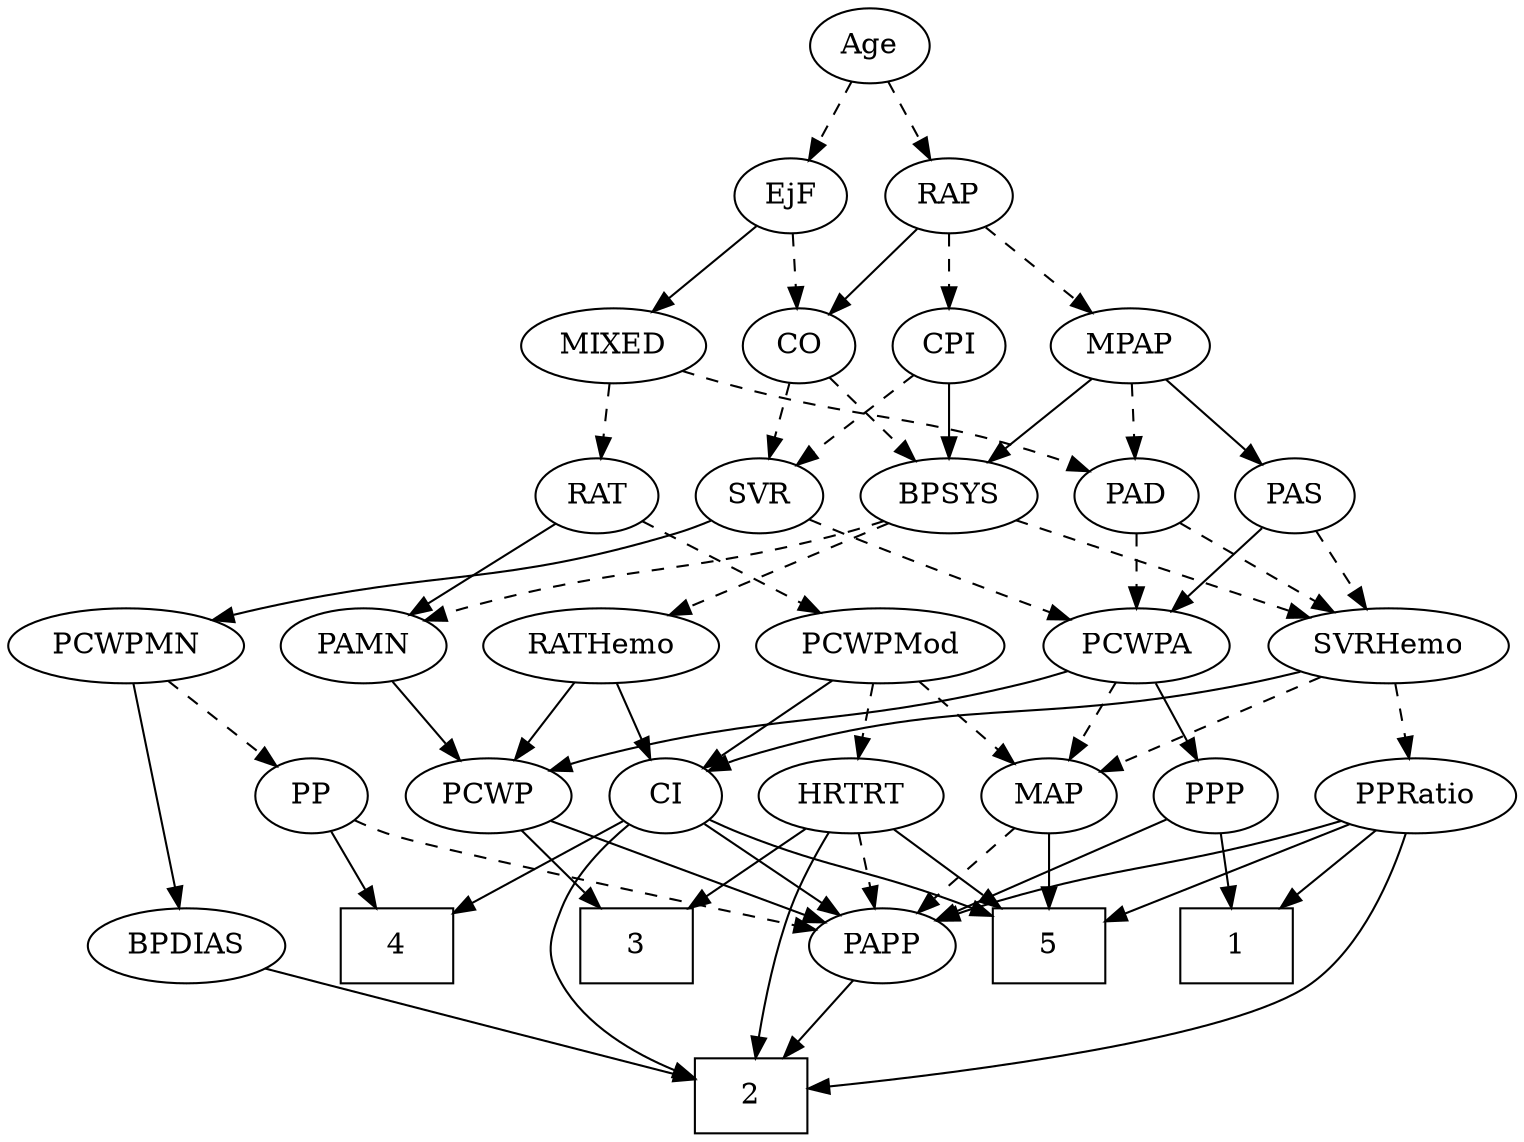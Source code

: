 strict digraph {
	graph [bb="0,0,663.69,540"];
	node [label="\N"];
	1	[height=0.5,
		pos="546.05,90",
		shape=box,
		width=0.75];
	2	[height=0.5,
		pos="326.05,18",
		shape=box,
		width=0.75];
	3	[height=0.5,
		pos="271.05,90",
		shape=box,
		width=0.75];
	4	[height=0.5,
		pos="159.05,90",
		shape=box,
		width=0.75];
	5	[height=0.5,
		pos="463.05,90",
		shape=box,
		width=0.75];
	Age	[height=0.5,
		pos="368.05,522",
		width=0.75];
	EjF	[height=0.5,
		pos="332.05,450",
		width=0.75];
	Age -> EjF	[pos="e,340.35,467.15 359.7,504.76 355.33,496.28 349.9,485.71 345,476.2",
		style=dashed];
	RAP	[height=0.5,
		pos="405.05,450",
		width=0.77632];
	Age -> RAP	[pos="e,396.51,467.15 376.63,504.76 381.11,496.28 386.7,485.71 391.73,476.2",
		style=dashed];
	MIXED	[height=0.5,
		pos="248.05,378",
		width=1.1193];
	EjF -> MIXED	[pos="e,266.23,394.16 315.85,435.5 303.97,425.61 287.6,411.96 273.92,400.56",
		style=solid];
	CO	[height=0.5,
		pos="333.05,378",
		width=0.75];
	EjF -> CO	[pos="e,332.8,396.1 332.29,431.7 332.4,423.98 332.54,414.71 332.66,406.11",
		style=dashed];
	MPAP	[height=0.5,
		pos="487.05,378",
		width=0.97491];
	RAP -> MPAP	[pos="e,469.75,393.77 421.25,435.17 432.84,425.27 448.68,411.75 461.91,400.46",
		style=dashed];
	RAP -> CO	[pos="e,347.94,393.49 390.13,434.5 380.09,424.73 366.67,411.69 355.37,400.7",
		style=solid];
	CPI	[height=0.5,
		pos="405.05,378",
		width=0.75];
	RAP -> CPI	[pos="e,405.05,396.1 405.05,431.7 405.05,423.98 405.05,414.71 405.05,406.11",
		style=dashed];
	PAD	[height=0.5,
		pos="489.05,306",
		width=0.79437];
	MIXED -> PAD	[pos="e,467.43,317.82 278.21,365.98 284.4,363.87 290.9,361.77 297.05,360 364.99,340.38 385.13,346.88 452.05,324 453.95,323.35 455.89,322.63 \
457.84,321.87",
		style=dashed];
	RAT	[height=0.5,
		pos="248.05,306",
		width=0.75827];
	MIXED -> RAT	[pos="e,248.05,324.1 248.05,359.7 248.05,351.98 248.05,342.71 248.05,334.11",
		style=dashed];
	BPSYS	[height=0.5,
		pos="405.05,306",
		width=1.0471];
	MPAP -> BPSYS	[pos="e,422.69,322.07 469.66,362.15 458.32,352.48 443.33,339.68 430.64,328.85",
		style=solid];
	MPAP -> PAD	[pos="e,488.56,324.1 487.54,359.7 487.76,351.98 488.03,342.71 488.27,334.11",
		style=dashed];
	PAS	[height=0.5,
		pos="563.05,306",
		width=0.75];
	MPAP -> PAS	[pos="e,547.88,320.97 503.54,361.81 514.35,351.85 528.63,338.7 540.49,327.77",
		style=solid];
	PAMN	[height=0.5,
		pos="154.05,234",
		width=1.011];
	BPSYS -> PAMN	[pos="e,181.58,245.84 376.4,294.01 370.38,291.87 364.04,289.76 358.05,288 288.94,267.71 269.08,272.53 200.05,252 197.12,251.13 194.11,\
250.17 191.1,249.16",
		style=dashed];
	RATHemo	[height=0.5,
		pos="258.05,234",
		width=1.3721];
	BPSYS -> RATHemo	[pos="e,286.74,248.67 379.1,292.65 356.05,281.67 322.07,265.49 295.97,253.06",
		style=dashed];
	SVRHemo	[height=0.5,
		pos="599.05,234",
		width=1.3902];
	BPSYS -> SVRHemo	[pos="e,564.62,247.22 434.23,294.16 439.81,292.11 445.6,289.98 451.05,288 485.96,275.3 525.58,261.12 555.04,250.63",
		style=dashed];
	PCWPA	[height=0.5,
		pos="489.05,234",
		width=1.1555];
	PAD -> PCWPA	[pos="e,489.05,252.1 489.05,287.7 489.05,279.98 489.05,270.71 489.05,262.11",
		style=dashed];
	PAD -> SVRHemo	[pos="e,575.23,250.16 508.46,292.65 524.54,282.41 547.73,267.66 566.62,255.63",
		style=dashed];
	CO -> BPSYS	[pos="e,389.25,322.36 347.62,362.83 357.43,353.29 370.59,340.5 381.83,329.57",
		style=dashed];
	SVR	[height=0.5,
		pos="321.05,306",
		width=0.77632];
	CO -> SVR	[pos="e,324.01,324.28 330.14,360.05 328.82,352.35 327.22,343.03 325.74,334.36",
		style=dashed];
	PAS -> PCWPA	[pos="e,505.54,250.61 548.07,290.83 538.05,281.36 524.64,268.67 513.14,257.79",
		style=solid];
	PAS -> SVRHemo	[pos="e,590.24,252.12 571.4,288.76 575.59,280.61 580.77,270.53 585.52,261.31",
		style=dashed];
	PCWP	[height=0.5,
		pos="210.05,162",
		width=0.97491];
	PAMN -> PCWP	[pos="e,197.39,178.82 166.75,217.12 173.91,208.17 183,196.81 190.99,186.81",
		style=solid];
	RATHemo -> PCWP	[pos="e,221.34,179.47 246.67,216.41 240.81,207.87 233.55,197.28 227.04,187.79",
		style=solid];
	CI	[height=0.5,
		pos="290.05,162",
		width=0.75];
	RATHemo -> CI	[pos="e,282.59,179.31 265.79,216.05 269.58,207.77 274.22,197.62 278.42,188.42",
		style=solid];
	CPI -> BPSYS	[pos="e,405.05,324.1 405.05,359.7 405.05,351.98 405.05,342.71 405.05,334.11",
		style=solid];
	CPI -> SVR	[pos="e,337.48,320.69 388.85,363.5 376.5,353.21 359.28,338.86 345.28,327.2",
		style=dashed];
	RAT -> PAMN	[pos="e,173.26,249.31 230.36,291.83 216.63,281.61 197.34,267.24 181.59,255.51",
		style=solid];
	PCWPMod	[height=0.5,
		pos="377.05,234",
		width=1.4443];
	RAT -> PCWPMod	[pos="e,349.97,249.69 268.49,293.91 287.93,283.36 317.6,267.26 341.02,254.55",
		style=dashed];
	SVR -> PCWPA	[pos="e,459.23,246.61 342.88,294.76 347.85,292.49 353.11,290.13 358.05,288 388.6,274.81 423.56,260.71 449.68,250.38",
		style=dashed];
	PCWPMN	[height=0.5,
		pos="50.046,234",
		width=1.3902];
	SVR -> PCWPMN	[pos="e,87.066,246.14 299.46,294.09 294.49,291.85 289.15,289.67 284.05,288 208.59,263.26 186.14,271.01 109.05,252 105.03,251.01 100.87,\
249.93 96.714,248.81",
		style=solid];
	MAP	[height=0.5,
		pos="463.05,162",
		width=0.84854];
	PCWPMod -> MAP	[pos="e,445.94,176.93 396.56,217.12 408.87,207.09 424.89,194.06 438.12,183.29",
		style=dashed];
	PCWPMod -> CI	[pos="e,306.78,176.47 357.3,217.12 344.68,206.96 328.21,193.71 314.73,182.86",
		style=solid];
	HRTRT	[height=0.5,
		pos="375.05,162",
		width=1.1013];
	PCWPMod -> HRTRT	[pos="e,375.53,180.1 376.55,215.7 376.33,207.98 376.07,198.71 375.82,190.11",
		style=dashed];
	PCWPA -> MAP	[pos="e,469.28,179.79 482.75,216.05 479.78,208.06 476.17,198.33 472.85,189.4",
		style=dashed];
	PPP	[height=0.5,
		pos="539.05,162",
		width=0.75];
	PCWPA -> PPP	[pos="e,527.97,178.51 500.89,216.41 507.24,207.53 515.16,196.44 522.14,186.67",
		style=solid];
	PCWPA -> PCWP	[pos="e,236.31,174.01 457.95,221.93 451.42,219.8 444.54,217.71 438.05,216 357.46,194.78 334.11,203.1 254.05,180 251.41,179.24 248.71,178.39 \
246,177.48",
		style=solid];
	BPDIAS	[height=0.5,
		pos="69.046,90",
		width=1.1735];
	PCWPMN -> BPDIAS	[pos="e,66.746,108.19 52.337,215.87 55.576,191.67 61.524,147.21 65.38,118.39",
		style=solid];
	PP	[height=0.5,
		pos="130.05,162",
		width=0.75];
	PCWPMN -> PP	[pos="e,114.39,176.7 68.199,217.12 79.619,207.12 94.468,194.13 106.75,183.38",
		style=dashed];
	SVRHemo -> MAP	[pos="e,485.57,174.6 571.52,218.83 549.29,207.39 517.96,191.27 494.69,179.29",
		style=dashed];
	PPRatio	[height=0.5,
		pos="624.05,162",
		width=1.1013];
	SVRHemo -> PPRatio	[pos="e,617.88,180.28 605.1,216.05 607.91,208.18 611.33,198.62 614.48,189.79",
		style=dashed];
	SVRHemo -> CI	[pos="e,310.6,173.89 562.39,221.74 555.03,219.68 547.32,217.65 540.05,216 446,194.61 418.07,208.86 326.05,180 324.12,179.39 322.16,178.71 \
320.2,177.96",
		style=solid];
	BPDIAS -> 2	[pos="e,299,25.607 101.81,78.4 108.8,76.219 116.15,73.984 123.05,72 180.81,55.379 248.45,38.164 289.24,28.027",
		style=solid];
	MAP -> 5	[pos="e,463.05,108.1 463.05,143.7 463.05,135.98 463.05,126.71 463.05,118.11",
		style=solid];
	PAPP	[height=0.5,
		pos="386.05,90",
		width=0.88464];
	MAP -> PAPP	[pos="e,402.24,105.73 447.09,146.5 436.32,136.71 421.92,123.61 409.81,112.6",
		style=dashed];
	PP -> 4	[pos="e,151.82,108.45 136.92,144.41 140.21,136.45 144.25,126.72 147.96,117.76",
		style=solid];
	PP -> PAPP	[pos="e,356.74,97.278 150.68,150.37 155.63,148.07 160.96,145.79 166.05,144 199.12,132.35 293.02,111.18 346.85,99.428",
		style=dashed];
	PPP -> 1	[pos="e,544.34,108.1 540.78,143.7 541.55,135.98 542.47,126.71 543.33,118.11",
		style=solid];
	PPP -> PAPP	[pos="e,410.3,101.85 517.75,150.88 512.92,148.6 507.81,146.21 503.05,144 474.94,131 442.9,116.51 419.46,105.97",
		style=solid];
	PPRatio -> 1	[pos="e,565.22,108.21 606.73,145.46 596.74,136.5 583.97,125.03 572.72,114.93",
		style=solid];
	PPRatio -> 2	[pos="e,353.19,21.557 620.82,144.06 616.03,123.71 605,90.074 582.05,72 548.5,45.59 426.02,29.375 363.43,22.633",
		style=solid];
	PPRatio -> 5	[pos="e,490.09,102.76 596.37,148.97 569.63,137.34 528.98,119.67 499.59,106.89",
		style=solid];
	PPRatio -> PAPP	[pos="e,410.53,101.87 594.13,150.12 587.86,147.98 581.26,145.83 575.05,144 510.1,124.88 491.39,129.03 427.05,108 424.76,107.25 422.42,\
106.44 420.08,105.57",
		style=solid];
	PCWP -> 3	[pos="e,255.98,108.29 223.89,145.12 231.36,136.54 240.75,125.77 249.18,116.09",
		style=solid];
	PCWP -> PAPP	[pos="e,360.62,101.11 237.16,150.22 267.79,138.03 317.72,118.18 351.21,104.85",
		style=solid];
	CI -> 2	[pos="e,298.76,26.659 271.15,148.94 258.3,139.54 242.36,125.21 235.05,108 228.79,93.275 227.07,85.872 235.05,72 246.71,51.704 269.47,38.451 \
289.31,30.274",
		style=solid];
	CI -> 4	[pos="e,186.19,105.5 269.58,150.06 249.67,139.42 219,123.04 195.02,110.22",
		style=solid];
	CI -> 5	[pos="e,435.65,104.28 311.21,150.58 316.05,148.32 321.19,146.01 326.05,144 367.34,126.94 381.27,126.22 426.23,108.14",
		style=solid];
	CI -> PAPP	[pos="e,367.24,104.71 307.65,148.16 322.04,137.67 342.6,122.68 359.06,110.68",
		style=solid];
	PAPP -> 2	[pos="e,341.01,36.461 372.73,73.465 365.39,64.906 356.1,54.069 347.75,44.32",
		style=solid];
	HRTRT -> 2	[pos="e,328.13,36.17 363.94,144.46 357.58,134.32 349.92,120.85 345.05,108 337.44,87.966 332.56,64.181 329.66,46.241",
		style=solid];
	HRTRT -> 3	[pos="e,296.35,108.03 353.75,146.67 339.71,137.22 321.02,124.63 304.96,113.82",
		style=solid];
	HRTRT -> 5	[pos="e,441.51,108.13 394.14,145.81 405.59,136.71 420.38,124.94 433.33,114.64",
		style=solid];
	HRTRT -> PAPP	[pos="e,383.36,108.1 377.76,143.7 378.98,135.98 380.43,126.71 381.79,118.11",
		style=dashed];
}
